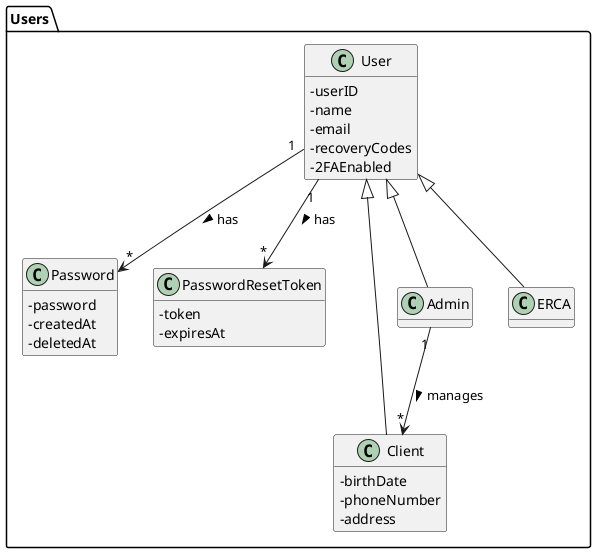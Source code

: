 @startuml
'https://plantuml.com/class-diagram
hide methods
skinparam classAttributeIconSize 0

package Users{

    class User{
        -userID
        -name
        -email
        -recoveryCodes
        -2FAEnabled
    }

    class Password{
        -password
        -createdAt
        -deletedAt
    }

    class PasswordResetToken{
        -token
        -expiresAt
    }

    class Client{
        -birthDate
        -phoneNumber
        -address
    }

    class Admin{

    }

    class ERCA{

    }
}

User <|-- Client
User <|-- Admin
User <|-- ERCA

User "1" -->"*" Password : has >
User "1" -->"*" PasswordResetToken : has >

Admin "1" -->"*" Client : manages >

@enduml